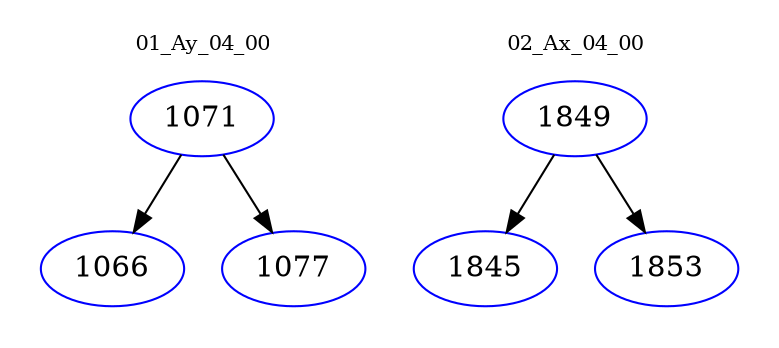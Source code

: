 digraph{
subgraph cluster_0 {
color = white
label = "01_Ay_04_00";
fontsize=10;
T0_1071 [label="1071", color="blue"]
T0_1071 -> T0_1066 [color="black"]
T0_1066 [label="1066", color="blue"]
T0_1071 -> T0_1077 [color="black"]
T0_1077 [label="1077", color="blue"]
}
subgraph cluster_1 {
color = white
label = "02_Ax_04_00";
fontsize=10;
T1_1849 [label="1849", color="blue"]
T1_1849 -> T1_1845 [color="black"]
T1_1845 [label="1845", color="blue"]
T1_1849 -> T1_1853 [color="black"]
T1_1853 [label="1853", color="blue"]
}
}
